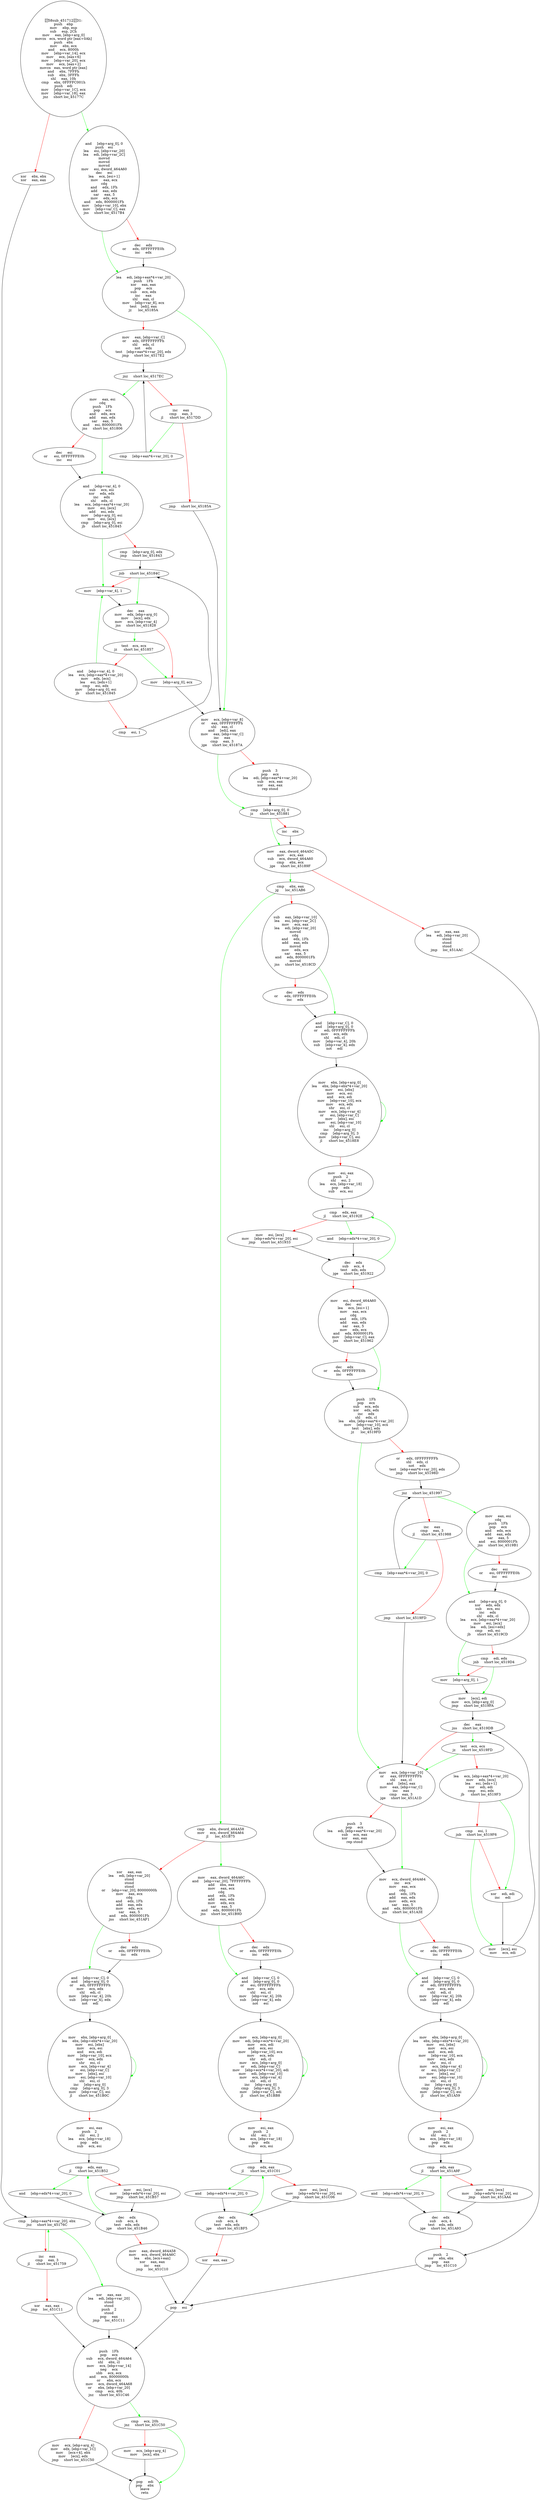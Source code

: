 digraph G{
Node0 [label = "58sub_45171231:
push    ebp
mov     ebp, esp
sub     esp, 2Ch
mov     eax, [ebp+arg_0]
movzx   ecx, word ptr [eax+0Ah]
push    ebx
mov     ebx, ecx
and     ecx, 8000h
mov     [ebp+var_14], ecx
mov     ecx, [eax+6]
mov     [ebp+var_20], ecx
mov     ecx, [eax+2]
movzx   eax, word ptr [eax]
and     ebx, 7FFFh
sub     ebx, 3FFFh
shl     eax, 10h
cmp     ebx, 0FFFFC001h
push    edi
mov     [ebp+var_1C], ecx
mov     [ebp+var_18], eax
jnz     short loc_45177C"]
Node1 [label = "xor     ebx, ebx
xor     eax, eax"]
Node2 [label = "cmp     [ebp+eax*4+var_20], ebx
jnz     short loc_45176C"]
Node3 [label = "inc     eax
cmp     eax, 3
jl      short loc_451759"]
Node4 [label = "xor     eax, eax
jmp     loc_451C11"]
Node5 [label = "xor     eax, eax
lea     edi, [ebp+var_20]
stosd
stosd
push    2
stosd
pop     eax
jmp     loc_451C11"]
Node6 [label = "and     [ebp+arg_0], 0
push    esi
lea     esi, [ebp+var_20]
lea     edi, [ebp+var_2C]
movsd
movsd
movsd
mov     esi, dword_464A60
dec     esi
lea     ecx, [esi+1]
mov     eax, ecx
cdq
and     edx, 1Fh
add     eax, edx
sar     eax, 5
mov     edx, ecx
and     edx, 8000001Fh
mov     [ebp+var_10], ebx
mov     [ebp+var_C], eax
jns     short loc_4517B4"]
Node7 [label = "dec     edx
or      edx, 0FFFFFFE0h
inc     edx"]
Node8 [label = "lea     edi, [ebp+eax*4+var_20]
push    1Fh
xor     eax, eax
pop     ecx
sub     ecx, edx
inc     eax
shl     eax, cl
mov     [ebp+var_8], ecx
test    [edi], eax
jz      loc_45185A"]
Node9 [label = "mov     eax, [ebp+var_C]
or      edx, 0FFFFFFFFh
shl     edx, cl
not     edx
test    [ebp+eax*4+var_20], edx
jmp     short loc_4517E2"]
Node10 [label = "cmp     [ebp+eax*4+var_20], 0"]
Node11 [label = "jnz     short loc_4517EC"]
Node12 [label = "inc     eax
cmp     eax, 3
jl      short loc_4517DD"]
Node13 [label = "jmp     short loc_45185A"]
Node14 [label = "mov     eax, esi
cdq
push    1Fh
pop     ecx
and     edx, ecx
add     eax, edx
sar     eax, 5
and     esi, 8000001Fh
jns     short loc_451806"]
Node15 [label = "dec     esi
or      esi, 0FFFFFFE0h
inc     esi"]
Node16 [label = "and     [ebp+var_4], 0
sub     ecx, esi
xor     edx, edx
inc     edx
shl     edx, cl
lea     ecx, [ebp+eax*4+var_20]
mov     esi, [ecx]
add     esi, edx
mov     [ebp+arg_0], esi
mov     esi, [ecx]
cmp     [ebp+arg_0], esi
jb      short loc_451845"]
Node17 [label = "cmp     [ebp+arg_0], edx
jmp     short loc_451843"]
Node18 [label = "test    ecx, ecx
jz      short loc_451857"]
Node19 [label = "and     [ebp+var_4], 0
lea     ecx, [ebp+eax*4+var_20]
mov     edx, [ecx]
lea     esi, [edx+1]
cmp     esi, edx
mov     [ebp+arg_0], esi
jb      short loc_451845"]
Node20 [label = "cmp     esi, 1"]
Node21 [label = "jnb     short loc_45184C"]
Node22 [label = "mov     [ebp+var_4], 1"]
Node23 [label = "dec     eax
mov     edx, [ebp+arg_0]
mov     [ecx], edx
mov     ecx, [ebp+var_4]
jns     short loc_451828"]
Node24 [label = "mov     [ebp+arg_0], ecx"]
Node25 [label = "mov     ecx, [ebp+var_8]
or      eax, 0FFFFFFFFh
shl     eax, cl
and     [edi], eax
mov     eax, [ebp+var_C]
inc     eax
cmp     eax, 3
jge     short loc_45187A"]
Node26 [label = "push    3
pop     ecx
lea     edi, [ebp+eax*4+var_20]
sub     ecx, eax
xor     eax, eax
rep stosd"]
Node27 [label = "cmp     [ebp+arg_0], 0
jz      short loc_451881"]
Node28 [label = "inc     ebx"]
Node29 [label = "mov     eax, dword_464A5C
mov     ecx, eax
sub     ecx, dword_464A60
cmp     ebx, ecx
jge     short loc_45189F"]
Node30 [label = "xor     eax, eax
lea     edi, [ebp+var_20]
stosd
stosd
stosd
jmp     loc_451AAC"]
Node31 [label = "cmp     ebx, eax
jg      loc_451AB6"]
Node32 [label = "sub     eax, [ebp+var_10]
lea     esi, [ebp+var_2C]
mov     ecx, eax
lea     edi, [ebp+var_20]
movsd
cdq
and     edx, 1Fh
add     eax, edx
movsd
mov     edx, ecx
sar     eax, 5
and     edx, 8000001Fh
movsd
jns     short loc_4518CD"]
Node33 [label = "dec     edx
or      edx, 0FFFFFFE0h
inc     edx"]
Node34 [label = "and     [ebp+var_C], 0
and     [ebp+arg_0], 0
or      edi, 0FFFFFFFFh
mov     ecx, edx
shl     edi, cl
mov     [ebp+var_4], 20h
sub     [ebp+var_4], edx
not     edi"]
Node35 [label = "mov     ebx, [ebp+arg_0]
lea     ebx, [ebp+ebx*4+var_20]
mov     esi, [ebx]
mov     ecx, esi
and     ecx, edi
mov     [ebp+var_10], ecx
mov     ecx, edx
shr     esi, cl
mov     ecx, [ebp+var_4]
or      esi, [ebp+var_C]
mov     [ebx], esi
mov     esi, [ebp+var_10]
shl     esi, cl
inc     [ebp+arg_0]
cmp     [ebp+arg_0], 3
mov     [ebp+var_C], esi
jl      short loc_4518E8"]
Node36 [label = "mov     esi, eax
push    2
shl     esi, 2
lea     ecx, [ebp+var_18]
pop     edx
sub     ecx, esi"]
Node37 [label = "cmp     edx, eax
jl      short loc_45192E"]
Node38 [label = "mov     esi, [ecx]
mov     [ebp+edx*4+var_20], esi
jmp     short loc_451933"]
Node39 [label = "and     [ebp+edx*4+var_20], 0"]
Node40 [label = "dec     edx
sub     ecx, 4
test    edx, edx
jge     short loc_451922"]
Node41 [label = "mov     esi, dword_464A60
dec     esi
lea     ecx, [esi+1]
mov     eax, ecx
cdq
and     edx, 1Fh
add     eax, edx
sar     eax, 5
mov     edx, ecx
and     edx, 8000001Fh
mov     [ebp+var_C], eax
jns     short loc_451962"]
Node42 [label = "dec     edx
or      edx, 0FFFFFFE0h
inc     edx"]
Node43 [label = "push    1Fh
pop     ecx
sub     ecx, edx
xor     edx, edx
inc     edx
shl     edx, cl
lea     ebx, [ebp+eax*4+var_20]
mov     [ebp+var_10], ecx
test    [ebx], edx
jz      loc_4519FD"]
Node44 [label = "or      edx, 0FFFFFFFFh
shl     edx, cl
not     edx
test    [ebp+eax*4+var_20], edx
jmp     short loc_45198D"]
Node45 [label = "cmp     [ebp+eax*4+var_20], 0"]
Node46 [label = "jnz     short loc_451997"]
Node47 [label = "inc     eax
cmp     eax, 3
jl      short loc_451988"]
Node48 [label = "jmp     short loc_4519FD"]
Node49 [label = "mov     eax, esi
cdq
push    1Fh
pop     ecx
and     edx, ecx
add     eax, edx
sar     eax, 5
and     esi, 8000001Fh
jns     short loc_4519B1"]
Node50 [label = "dec     esi
or      esi, 0FFFFFFE0h
inc     esi"]
Node51 [label = "and     [ebp+arg_0], 0
xor     edx, edx
sub     ecx, esi
inc     edx
shl     edx, cl
lea     ecx, [ebp+eax*4+var_20]
mov     esi, [ecx]
lea     edi, [esi+edx]
cmp     edi, esi
jb      short loc_4519CD"]
Node52 [label = "cmp     edi, edx
jnb     short loc_4519D4"]
Node53 [label = "mov     [ebp+arg_0], 1"]
Node54 [label = "mov     [ecx], edi
mov     ecx, [ebp+arg_0]
jmp     short loc_4519FA"]
Node55 [label = "test    ecx, ecx
jz      short loc_4519FD"]
Node56 [label = "lea     ecx, [ebp+eax*4+var_20]
mov     edx, [ecx]
lea     esi, [edx+1]
xor     edi, edi
cmp     esi, edx
jb      short loc_4519F3"]
Node57 [label = "cmp     esi, 1
jnb     short loc_4519F6"]
Node58 [label = "xor     edi, edi
inc     edi"]
Node59 [label = "mov     [ecx], esi
mov     ecx, edi"]
Node60 [label = "dec     eax
jns     short loc_4519DB"]
Node61 [label = "mov     ecx, [ebp+var_10]
or      eax, 0FFFFFFFFh
shl     eax, cl
and     [ebx], eax
mov     eax, [ebp+var_C]
inc     eax
cmp     eax, 3
jge     short loc_451A1D"]
Node62 [label = "push    3
pop     ecx
lea     edi, [ebp+eax*4+var_20]
sub     ecx, eax
xor     eax, eax
rep stosd"]
Node63 [label = "mov     ecx, dword_464A64
inc     ecx
mov     eax, ecx
cdq
and     edx, 1Fh
add     eax, edx
mov     edx, ecx
sar     eax, 5
and     edx, 8000001Fh
jns     short loc_451A3E"]
Node64 [label = "dec     edx
or      edx, 0FFFFFFE0h
inc     edx"]
Node65 [label = "and     [ebp+var_C], 0
and     [ebp+arg_0], 0
or      edi, 0FFFFFFFFh
mov     ecx, edx
shl     edi, cl
mov     [ebp+var_4], 20h
sub     [ebp+var_4], edx
not     edi"]
Node66 [label = "mov     ebx, [ebp+arg_0]
lea     ebx, [ebp+ebx*4+var_20]
mov     esi, [ebx]
mov     ecx, esi
and     ecx, edi
mov     [ebp+var_10], ecx
mov     ecx, edx
shr     esi, cl
mov     ecx, [ebp+var_4]
or      esi, [ebp+var_C]
mov     [ebx], esi
mov     esi, [ebp+var_10]
shl     esi, cl
inc     [ebp+arg_0]
cmp     [ebp+arg_0], 3
mov     [ebp+var_C], esi
jl      short loc_451A59"]
Node67 [label = "mov     esi, eax
push    2
shl     esi, 2
lea     ecx, [ebp+var_18]
pop     edx
sub     ecx, esi"]
Node68 [label = "cmp     edx, eax
jl      short loc_451A9F"]
Node69 [label = "mov     esi, [ecx]
mov     [ebp+edx*4+var_20], esi
jmp     short loc_451AA4"]
Node70 [label = "and     [ebp+edx*4+var_20], 0"]
Node71 [label = "dec     edx
sub     ecx, 4
test    edx, edx
jge     short loc_451A93"]
Node72 [label = "push    2
xor     ebx, ebx
pop     eax
jmp     loc_451C10"]
Node73 [label = "cmp     ebx, dword_464A58
mov     ecx, dword_464A64
jl      loc_451B75"]
Node74 [label = "xor     eax, eax
lea     edi, [ebp+var_20]
stosd
stosd
stosd
or      [ebp+var_20], 80000000h
mov     eax, ecx
cdq
and     edx, 1Fh
add     eax, edx
mov     edx, ecx
sar     eax, 5
and     edx, 8000001Fh
jns     short loc_451AF1"]
Node75 [label = "dec     edx
or      edx, 0FFFFFFE0h
inc     edx"]
Node76 [label = "and     [ebp+var_C], 0
and     [ebp+arg_0], 0
or      edi, 0FFFFFFFFh
mov     ecx, edx
shl     edi, cl
mov     [ebp+var_4], 20h
sub     [ebp+var_4], edx
not     edi"]
Node77 [label = "mov     ebx, [ebp+arg_0]
lea     ebx, [ebp+ebx*4+var_20]
mov     esi, [ebx]
mov     ecx, esi
and     ecx, edi
mov     [ebp+var_10], ecx
mov     ecx, edx
shr     esi, cl
mov     ecx, [ebp+var_4]
or      esi, [ebp+var_C]
mov     [ebx], esi
mov     esi, [ebp+var_10]
shl     esi, cl
inc     [ebp+arg_0]
cmp     [ebp+arg_0], 3
mov     [ebp+var_C], esi
jl      short loc_451B0C"]
Node78 [label = "mov     esi, eax
push    2
shl     esi, 2
lea     ecx, [ebp+var_18]
pop     edx
sub     ecx, esi"]
Node79 [label = "cmp     edx, eax
jl      short loc_451B52"]
Node80 [label = "mov     esi, [ecx]
mov     [ebp+edx*4+var_20], esi
jmp     short loc_451B57"]
Node81 [label = "and     [ebp+edx*4+var_20], 0"]
Node82 [label = "dec     edx
sub     ecx, 4
test    edx, edx
jge     short loc_451B46"]
Node83 [label = "mov     eax, dword_464A58
mov     ecx, dword_464A6C
lea     ebx, [ecx+eax]
xor     eax, eax
inc     eax
jmp     loc_451C10"]
Node84 [label = "mov     eax, dword_464A6C
and     [ebp+var_20], 7FFFFFFFh
add     ebx, eax
mov     eax, ecx
cdq
and     edx, 1Fh
add     eax, edx
mov     edx, ecx
sar     eax, 5
and     edx, 8000001Fh
jns     short loc_451B9D"]
Node85 [label = "dec     edx
or      edx, 0FFFFFFE0h
inc     edx"]
Node86 [label = "and     [ebp+var_C], 0
and     [ebp+arg_0], 0
or      esi, 0FFFFFFFFh
mov     ecx, edx
shl     esi, cl
mov     [ebp+var_4], 20h
sub     [ebp+var_4], edx
not     esi"]
Node87 [label = "mov     ecx, [ebp+arg_0]
mov     edi, [ebp+ecx*4+var_20]
mov     ecx, edi
and     ecx, esi
mov     [ebp+var_10], ecx
mov     ecx, edx
shr     edi, cl
mov     ecx, [ebp+arg_0]
or      edi, [ebp+var_C]
mov     [ebp+ecx*4+var_20], edi
mov     edi, [ebp+var_10]
mov     ecx, [ebp+var_4]
shl     edi, cl
inc     [ebp+arg_0]
cmp     [ebp+arg_0], 3
mov     [ebp+var_C], edi
jl      short loc_451BB8"]
Node88 [label = "mov     esi, eax
push    2
shl     esi, 2
lea     ecx, [ebp+var_18]
pop     edx
sub     ecx, esi"]
Node89 [label = "cmp     edx, eax
jl      short loc_451C01"]
Node90 [label = "mov     esi, [ecx]
mov     [ebp+edx*4+var_20], esi
jmp     short loc_451C06"]
Node91 [label = "and     [ebp+edx*4+var_20], 0"]
Node92 [label = "dec     edx
sub     ecx, 4
test    edx, edx
jge     short loc_451BF5"]
Node93 [label = "xor     eax, eax"]
Node94 [label = "pop     esi"]
Node95 [label = "push    1Fh
pop     ecx
sub     ecx, dword_464A64
shl     ebx, cl
mov     ecx, [ebp+var_14]
neg     ecx
sbb     ecx, ecx
and     ecx, 80000000h
or      ebx, ecx
mov     ecx, dword_464A68
or      ebx, [ebp+var_20]
cmp     ecx, 40h
jnz     short loc_451C46"]
Node96 [label = "mov     ecx, [ebp+arg_4]
mov     edx, [ebp+var_1C]
mov     [ecx+4], ebx
mov     [ecx], edx
jmp     short loc_451C50"]
Node97 [label = "cmp     ecx, 20h
jnz     short loc_451C50"]
Node98 [label = "mov     ecx, [ebp+arg_4]
mov     [ecx], ebx"]
Node99 [label = "pop     edi
pop     ebx
leave
retn"]
Node0 -> Node1 [color = "red"]
Node0 -> Node6 [color = "green"]
Node1 -> Node2 [color = "black"]
Node2 -> Node3 [color = "red"]
Node2 -> Node5 [color = "green"]
Node3 -> Node2 [color = "green"]
Node3 -> Node4 [color = "red"]
Node4 -> Node95 [color = "black"]
Node5 -> Node95 [color = "black"]
Node6 -> Node7 [color = "red"]
Node6 -> Node8 [color = "green"]
Node7 -> Node8 [color = "black"]
Node8 -> Node9 [color = "red"]
Node8 -> Node25 [color = "green"]
Node9 -> Node11 [color = "black"]
Node10 -> Node11 [color = "black"]
Node11 -> Node12 [color = "red"]
Node11 -> Node14 [color = "green"]
Node12 -> Node10 [color = "green"]
Node12 -> Node13 [color = "red"]
Node13 -> Node25 [color = "black"]
Node14 -> Node15 [color = "red"]
Node14 -> Node16 [color = "green"]
Node15 -> Node16 [color = "black"]
Node16 -> Node17 [color = "red"]
Node16 -> Node22 [color = "green"]
Node17 -> Node21 [color = "black"]
Node18 -> Node19 [color = "red"]
Node18 -> Node24 [color = "green"]
Node19 -> Node20 [color = "red"]
Node19 -> Node22 [color = "green"]
Node20 -> Node21 [color = "black"]
Node21 -> Node22 [color = "red"]
Node21 -> Node23 [color = "green"]
Node22 -> Node23 [color = "black"]
Node23 -> Node18 [color = "green"]
Node23 -> Node24 [color = "red"]
Node24 -> Node25 [color = "black"]
Node25 -> Node26 [color = "red"]
Node25 -> Node27 [color = "green"]
Node26 -> Node27 [color = "black"]
Node27 -> Node28 [color = "red"]
Node27 -> Node29 [color = "green"]
Node28 -> Node29 [color = "black"]
Node29 -> Node30 [color = "red"]
Node29 -> Node31 [color = "green"]
Node30 -> Node72 [color = "black"]
Node31 -> Node32 [color = "red"]
Node31 -> Node73 [color = "green"]
Node32 -> Node33 [color = "red"]
Node32 -> Node34 [color = "green"]
Node33 -> Node34 [color = "black"]
Node34 -> Node35 [color = "black"]
Node35 -> Node36 [color = "red"]
Node35 -> Node35 [color = "green"]
Node36 -> Node37 [color = "black"]
Node37 -> Node38 [color = "red"]
Node37 -> Node39 [color = "green"]
Node38 -> Node40 [color = "black"]
Node39 -> Node40 [color = "black"]
Node40 -> Node37 [color = "green"]
Node40 -> Node41 [color = "red"]
Node41 -> Node42 [color = "red"]
Node41 -> Node43 [color = "green"]
Node42 -> Node43 [color = "black"]
Node43 -> Node44 [color = "red"]
Node43 -> Node61 [color = "green"]
Node44 -> Node46 [color = "black"]
Node45 -> Node46 [color = "black"]
Node46 -> Node47 [color = "red"]
Node46 -> Node49 [color = "green"]
Node47 -> Node45 [color = "green"]
Node47 -> Node48 [color = "red"]
Node48 -> Node61 [color = "black"]
Node49 -> Node50 [color = "red"]
Node49 -> Node51 [color = "green"]
Node50 -> Node51 [color = "black"]
Node51 -> Node52 [color = "red"]
Node51 -> Node53 [color = "green"]
Node52 -> Node53 [color = "red"]
Node52 -> Node54 [color = "green"]
Node53 -> Node54 [color = "black"]
Node54 -> Node60 [color = "black"]
Node55 -> Node56 [color = "red"]
Node55 -> Node61 [color = "green"]
Node56 -> Node57 [color = "red"]
Node56 -> Node58 [color = "green"]
Node57 -> Node58 [color = "red"]
Node57 -> Node59 [color = "green"]
Node58 -> Node59 [color = "black"]
Node59 -> Node60 [color = "black"]
Node60 -> Node55 [color = "green"]
Node60 -> Node61 [color = "red"]
Node61 -> Node62 [color = "red"]
Node61 -> Node63 [color = "green"]
Node62 -> Node63 [color = "black"]
Node63 -> Node64 [color = "red"]
Node63 -> Node65 [color = "green"]
Node64 -> Node65 [color = "black"]
Node65 -> Node66 [color = "black"]
Node66 -> Node67 [color = "red"]
Node66 -> Node66 [color = "green"]
Node67 -> Node68 [color = "black"]
Node68 -> Node69 [color = "red"]
Node68 -> Node70 [color = "green"]
Node69 -> Node71 [color = "black"]
Node70 -> Node71 [color = "black"]
Node71 -> Node68 [color = "green"]
Node71 -> Node72 [color = "red"]
Node72 -> Node94 [color = "black"]
Node73 -> Node74 [color = "red"]
Node73 -> Node84 [color = "green"]
Node74 -> Node75 [color = "red"]
Node74 -> Node76 [color = "green"]
Node75 -> Node76 [color = "black"]
Node76 -> Node77 [color = "black"]
Node77 -> Node78 [color = "red"]
Node77 -> Node77 [color = "green"]
Node78 -> Node79 [color = "black"]
Node79 -> Node80 [color = "red"]
Node79 -> Node81 [color = "green"]
Node80 -> Node82 [color = "black"]
Node81 -> Node82 [color = "black"]
Node82 -> Node79 [color = "green"]
Node82 -> Node83 [color = "red"]
Node83 -> Node94 [color = "black"]
Node84 -> Node85 [color = "red"]
Node84 -> Node86 [color = "green"]
Node85 -> Node86 [color = "black"]
Node86 -> Node87 [color = "black"]
Node87 -> Node88 [color = "red"]
Node87 -> Node87 [color = "green"]
Node88 -> Node89 [color = "black"]
Node89 -> Node90 [color = "red"]
Node89 -> Node91 [color = "green"]
Node90 -> Node92 [color = "black"]
Node91 -> Node92 [color = "black"]
Node92 -> Node89 [color = "green"]
Node92 -> Node93 [color = "red"]
Node93 -> Node94 [color = "black"]
Node94 -> Node95 [color = "black"]
Node95 -> Node96 [color = "red"]
Node95 -> Node97 [color = "green"]
Node96 -> Node99 [color = "black"]
Node97 -> Node98 [color = "red"]
Node97 -> Node99 [color = "green"]
Node98 -> Node99 [color = "black"]
}